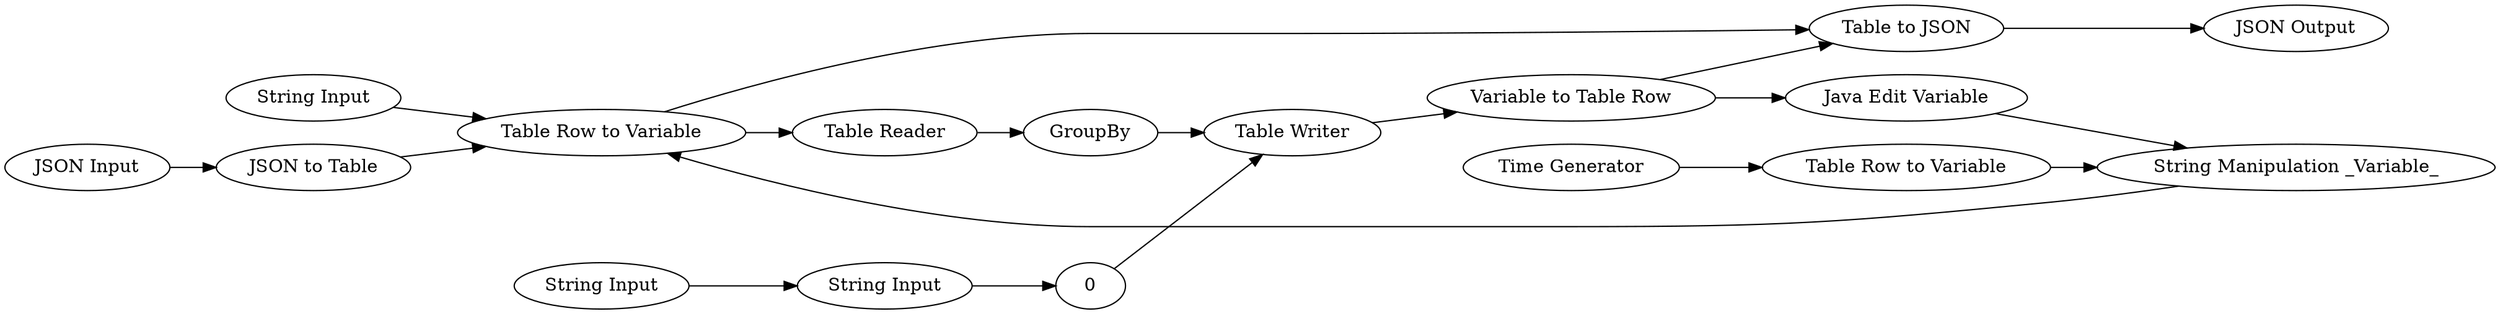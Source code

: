 digraph {
	3 [label="String Input"]
	4 [label="String Manipulation _Variable_"]
	9 [label="Create File Name"]
	13 [label="WrappedNode Input"]
	14 [label="WrappedNode Output"]
	99 [label="Time Generator"]
	100 [label="Table Row to Variable"]
	101 [label="Java Edit Variable"]
	1 [label="JSON Input"]
	2 [label="JSON Output"]
	8 [label="JSON to Table"]
	9 [label="Table Row to Variable"]
	13 [label="Variable to Table Row"]
	14 [label="Table to JSON"]
	17 [label="String Input"]
	18 [label="Table Reader"]
	19 [label="String Input"]
	23 [label=GroupBy]
	24 [label="Table Writer"]
	3 -> 9
	4 -> 9
	9 -> 14
	13 -> 101
	99 -> 100
	100 -> 4
	101 -> 4
	0 -> 24
	1 -> 8
	8 -> 9
	9 -> 18
	13 -> 14
	14 -> 2
	17 -> 0
	18 -> 23
	19 -> 17
	23 -> 24
	24 -> 13
	rankdir=LR
}
